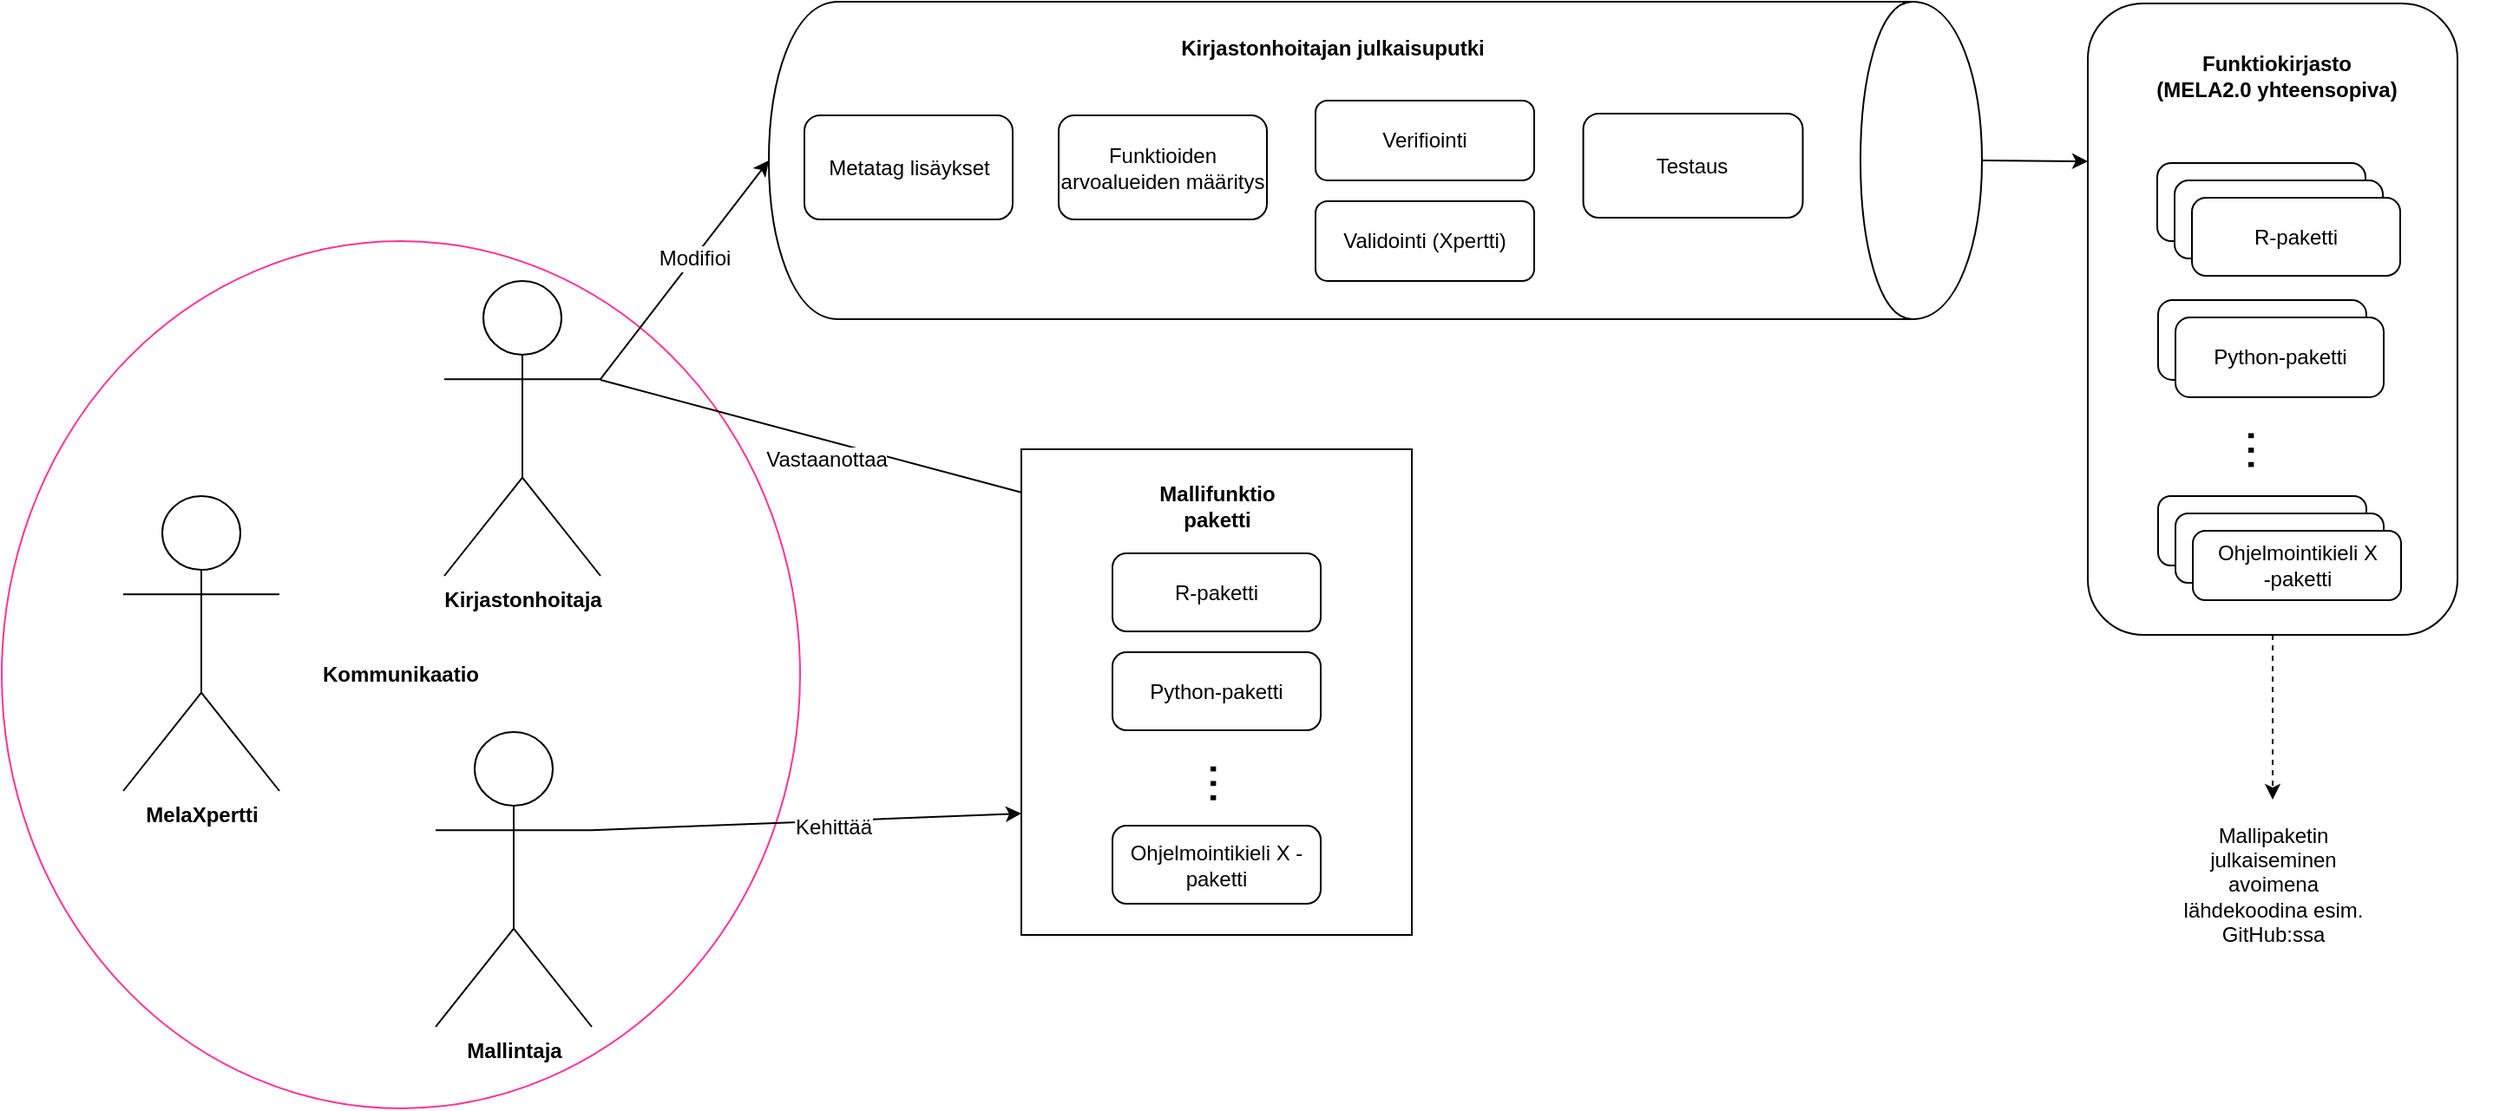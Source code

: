 <mxfile version="11.0.7" type="device"><diagram id="mXan4sF5ST-0lwmdqvMB" name="Page-1"><mxGraphModel dx="2782" dy="2102" grid="1" gridSize="10" guides="1" tooltips="1" connect="1" arrows="1" fold="1" page="1" pageScale="1" pageWidth="827" pageHeight="1169" math="0" shadow="0"><root><mxCell id="0"/><mxCell id="1" parent="0"/><mxCell id="JjKGVL51MwVVft4Uhq8J-41" value="&lt;span&gt;Kommunikaatio&lt;/span&gt;" style="ellipse;whiteSpace=wrap;html=1;fillColor=#ffffff;strokeColor=#FF3399;fontStyle=1" parent="1" vertex="1"><mxGeometry x="-170" y="87" width="460" height="500" as="geometry"/></mxCell><mxCell id="eibjIaZqa6QgItd0PfLK-3" style="rounded=0;orthogonalLoop=1;jettySize=auto;html=1;exitX=0.5;exitY=0;exitDx=0;exitDy=0;entryX=0;entryY=0.25;entryDx=0;entryDy=0;strokeColor=#000000;" parent="1" source="JjKGVL51MwVVft4Uhq8J-21" target="JjKGVL51MwVVft4Uhq8J-66" edge="1"><mxGeometry relative="1" as="geometry"/></mxCell><mxCell id="JjKGVL51MwVVft4Uhq8J-21" value="" style="shape=cylinder;whiteSpace=wrap;html=1;boundedLbl=1;backgroundOutline=1;rotation=90;" parent="1" vertex="1"><mxGeometry x="530" y="-309" width="183" height="699" as="geometry"/></mxCell><mxCell id="JjKGVL51MwVVft4Uhq8J-29" style="edgeStyle=none;rounded=0;orthogonalLoop=1;jettySize=auto;html=1;exitX=1;exitY=0.333;exitDx=0;exitDy=0;exitPerimeter=0;entryX=0.5;entryY=1;entryDx=0;entryDy=0;" parent="1" source="JjKGVL51MwVVft4Uhq8J-1" target="JjKGVL51MwVVft4Uhq8J-21" edge="1"><mxGeometry relative="1" as="geometry"/></mxCell><mxCell id="eibjIaZqa6QgItd0PfLK-23" value="Modifioi" style="text;html=1;resizable=0;points=[];align=center;verticalAlign=middle;labelBackgroundColor=#ffffff;" parent="JjKGVL51MwVVft4Uhq8J-29" vertex="1" connectable="0"><mxGeometry x="0.253" y="-2" relative="1" as="geometry"><mxPoint x="-8" y="8" as="offset"/></mxGeometry></mxCell><mxCell id="JjKGVL51MwVVft4Uhq8J-1" value="&lt;div&gt;Kirjastonhoitaja&lt;/div&gt;" style="shape=umlActor;verticalLabelPosition=bottom;labelBackgroundColor=#ffffff;verticalAlign=top;html=1;outlineConnect=0;fontStyle=1" parent="1" vertex="1"><mxGeometry x="85" y="110" width="90" height="170" as="geometry"/></mxCell><mxCell id="JjKGVL51MwVVft4Uhq8J-2" value="Mallintaja" style="shape=umlActor;verticalLabelPosition=bottom;labelBackgroundColor=#ffffff;verticalAlign=top;html=1;outlineConnect=0;fontStyle=1" parent="1" vertex="1"><mxGeometry x="80" y="370" width="90" height="170" as="geometry"/></mxCell><mxCell id="JjKGVL51MwVVft4Uhq8J-25" value="Metatag lisäykset" style="rounded=1;whiteSpace=wrap;html=1;" parent="1" vertex="1"><mxGeometry x="292.5" y="14.5" width="120" height="60" as="geometry"/></mxCell><mxCell id="JjKGVL51MwVVft4Uhq8J-76" value="Funktioiden arvoalueiden määritys" style="rounded=1;whiteSpace=wrap;html=1;" parent="1" vertex="1"><mxGeometry x="439" y="14.5" width="120" height="60" as="geometry"/></mxCell><mxCell id="JjKGVL51MwVVft4Uhq8J-22" value="Testaus" style="rounded=1;whiteSpace=wrap;html=1;" parent="1" vertex="1"><mxGeometry x="741.279" y="13.5" width="126.469" height="60" as="geometry"/></mxCell><mxCell id="JjKGVL51MwVVft4Uhq8J-23" value="Validointi (Xpertti)" style="rounded=1;whiteSpace=wrap;html=1;" parent="1" vertex="1"><mxGeometry x="587" y="64" width="126" height="46" as="geometry"/></mxCell><mxCell id="JjKGVL51MwVVft4Uhq8J-87" value="&lt;b&gt;Kirjastonhoitajan julkaisuputki&lt;br&gt;&lt;/b&gt;" style="text;html=1;strokeColor=none;fillColor=none;align=center;verticalAlign=middle;whiteSpace=wrap;rounded=0;" parent="1" vertex="1"><mxGeometry x="492" y="-34" width="210" height="20" as="geometry"/></mxCell><mxCell id="JjKGVL51MwVVft4Uhq8J-74" value="" style="group;fillColor=#ffffff;" parent="1" vertex="1" connectable="0"><mxGeometry x="1067.5" y="-50" width="201" height="364" as="geometry"/></mxCell><mxCell id="JjKGVL51MwVVft4Uhq8J-18" style="edgeStyle=none;rounded=0;orthogonalLoop=1;jettySize=auto;html=1;exitX=0;exitY=0.089;exitDx=0;exitDy=0;endArrow=none;endFill=0;exitPerimeter=0;" parent="1" source="spG__qhdhjjI7KtKCDie-3" edge="1"><mxGeometry relative="1" as="geometry"><mxPoint x="399" y="389" as="sourcePoint"/><mxPoint x="175" y="167" as="targetPoint"/></mxGeometry></mxCell><mxCell id="JjKGVL51MwVVft4Uhq8J-19" value="Vastaanottaa" style="text;html=1;resizable=0;points=[];align=center;verticalAlign=middle;labelBackgroundColor=#ffffff;" parent="JjKGVL51MwVVft4Uhq8J-18" vertex="1" connectable="0"><mxGeometry x="0.131" y="1" relative="1" as="geometry"><mxPoint x="25" y="16.5" as="offset"/></mxGeometry></mxCell><mxCell id="JjKGVL51MwVVft4Uhq8J-6" style="rounded=0;orthogonalLoop=1;jettySize=auto;html=1;exitX=1;exitY=0.333;exitDx=0;exitDy=0;exitPerimeter=0;entryX=0;entryY=0.75;entryDx=0;entryDy=0;" parent="1" source="JjKGVL51MwVVft4Uhq8J-2" target="spG__qhdhjjI7KtKCDie-3" edge="1"><mxGeometry relative="1" as="geometry"><mxPoint x="400" y="534.445" as="targetPoint"/></mxGeometry></mxCell><mxCell id="JjKGVL51MwVVft4Uhq8J-7" value="Kehittää" style="text;html=1;resizable=0;points=[];align=center;verticalAlign=middle;labelBackgroundColor=#ffffff;" parent="JjKGVL51MwVVft4Uhq8J-6" vertex="1" connectable="0"><mxGeometry x="0.122" y="-4" relative="1" as="geometry"><mxPoint as="offset"/></mxGeometry></mxCell><mxCell id="eibjIaZqa6QgItd0PfLK-30" value="" style="group" parent="1" vertex="1" connectable="0"><mxGeometry x="1032" y="-50" width="213" height="364" as="geometry"/></mxCell><mxCell id="JjKGVL51MwVVft4Uhq8J-66" value="" style="rounded=1;whiteSpace=wrap;html=1;fillColor=none;" parent="eibjIaZqa6QgItd0PfLK-30" vertex="1"><mxGeometry width="213" height="364" as="geometry"/></mxCell><mxCell id="JjKGVL51MwVVft4Uhq8J-67" value="&lt;div&gt;Funktiokirjasto&lt;/div&gt;&lt;div&gt;(MELA2.0 yhteensopiva)&lt;br&gt;&lt;/div&gt;" style="text;html=1;strokeColor=none;fillColor=none;align=center;verticalAlign=middle;whiteSpace=wrap;rounded=0;fontStyle=1" parent="eibjIaZqa6QgItd0PfLK-30" vertex="1"><mxGeometry x="33.5" y="32" width="150" height="20" as="geometry"/></mxCell><mxCell id="JjKGVL51MwVVft4Uhq8J-68" value="&lt;div&gt;Python-paketti&lt;/div&gt;" style="rounded=1;whiteSpace=wrap;html=1;arcSize=18;" parent="eibjIaZqa6QgItd0PfLK-30" vertex="1"><mxGeometry x="40.5" y="171" width="120" height="46" as="geometry"/></mxCell><mxCell id="JjKGVL51MwVVft4Uhq8J-69" value="&lt;div&gt;R-paketti&lt;/div&gt;" style="rounded=1;whiteSpace=wrap;html=1;arcSize=18;" parent="eibjIaZqa6QgItd0PfLK-30" vertex="1"><mxGeometry x="40" y="92" width="120" height="45" as="geometry"/></mxCell><mxCell id="JjKGVL51MwVVft4Uhq8J-70" value="&lt;div&gt;Kieli_X-paketti&lt;/div&gt;" style="rounded=1;whiteSpace=wrap;html=1;arcSize=18;" parent="eibjIaZqa6QgItd0PfLK-30" vertex="1"><mxGeometry x="40.5" y="284" width="120" height="40" as="geometry"/></mxCell><mxCell id="JjKGVL51MwVVft4Uhq8J-71" value="&lt;font style=&quot;font-size: 30px&quot;&gt;...&lt;/font&gt;" style="text;html=1;strokeColor=none;fillColor=none;align=center;verticalAlign=middle;whiteSpace=wrap;rounded=0;rotation=90;" parent="eibjIaZqa6QgItd0PfLK-30" vertex="1"><mxGeometry x="83.5" y="247" width="40" height="20" as="geometry"/></mxCell><mxCell id="eibjIaZqa6QgItd0PfLK-4" value="&lt;div&gt;R-paketti&lt;/div&gt;" style="rounded=1;whiteSpace=wrap;html=1;arcSize=18;" parent="eibjIaZqa6QgItd0PfLK-30" vertex="1"><mxGeometry x="50" y="102" width="120" height="45" as="geometry"/></mxCell><mxCell id="eibjIaZqa6QgItd0PfLK-5" value="&lt;div&gt;R-paketti&lt;/div&gt;" style="rounded=1;whiteSpace=wrap;html=1;arcSize=18;" parent="eibjIaZqa6QgItd0PfLK-30" vertex="1"><mxGeometry x="60" y="112" width="120" height="45" as="geometry"/></mxCell><mxCell id="eibjIaZqa6QgItd0PfLK-8" value="&lt;div&gt;Kieli_X-paketti&lt;/div&gt;" style="rounded=1;whiteSpace=wrap;html=1;arcSize=18;" parent="eibjIaZqa6QgItd0PfLK-30" vertex="1"><mxGeometry x="50.5" y="294" width="120" height="40" as="geometry"/></mxCell><mxCell id="eibjIaZqa6QgItd0PfLK-9" value="&lt;div&gt;Ohjelmointikieli X&lt;/div&gt;&lt;div&gt;-paketti&lt;br&gt;&lt;/div&gt;" style="rounded=1;whiteSpace=wrap;html=1;arcSize=18;" parent="eibjIaZqa6QgItd0PfLK-30" vertex="1"><mxGeometry x="60.5" y="304" width="120" height="40" as="geometry"/></mxCell><mxCell id="eibjIaZqa6QgItd0PfLK-10" value="&lt;div&gt;Python-paketti&lt;br&gt;&lt;/div&gt;" style="rounded=1;whiteSpace=wrap;html=1;arcSize=18;" parent="eibjIaZqa6QgItd0PfLK-30" vertex="1"><mxGeometry x="50.5" y="181" width="120" height="46" as="geometry"/></mxCell><mxCell id="spG__qhdhjjI7KtKCDie-3" value="" style="rounded=0;whiteSpace=wrap;html=1;fillColor=#FFFFFF;" parent="1" vertex="1"><mxGeometry x="417.5" y="207" width="225" height="280" as="geometry"/></mxCell><mxCell id="spG__qhdhjjI7KtKCDie-4" value="&lt;font style=&quot;font-size: 30px&quot;&gt;...&lt;/font&gt;" style="text;html=1;strokeColor=none;fillColor=none;align=center;verticalAlign=middle;whiteSpace=wrap;rounded=0;rotation=90;" parent="1" vertex="1"><mxGeometry x="516.705" y="389.53" width="40.909" height="19.518" as="geometry"/></mxCell><mxCell id="spG__qhdhjjI7KtKCDie-5" value="&lt;div&gt;R-paketti&lt;/div&gt;" style="rounded=1;whiteSpace=wrap;html=1;arcSize=18;" parent="1" vertex="1"><mxGeometry x="470" y="267" width="120" height="45" as="geometry"/></mxCell><mxCell id="spG__qhdhjjI7KtKCDie-6" value="&lt;div&gt;Python-paketti&lt;/div&gt;" style="rounded=1;whiteSpace=wrap;html=1;arcSize=18;" parent="1" vertex="1"><mxGeometry x="470" y="324" width="120" height="45" as="geometry"/></mxCell><mxCell id="spG__qhdhjjI7KtKCDie-7" value="Ohjelmointikieli X -paketti" style="rounded=1;whiteSpace=wrap;html=1;arcSize=18;" parent="1" vertex="1"><mxGeometry x="470" y="424" width="120" height="45" as="geometry"/></mxCell><mxCell id="spG__qhdhjjI7KtKCDie-8" value="Mallifunktio paketti" style="text;html=1;strokeColor=none;fillColor=none;align=center;verticalAlign=middle;whiteSpace=wrap;rounded=0;glass=1;fontStyle=1" parent="1" vertex="1"><mxGeometry x="476.5" y="230" width="107" height="20" as="geometry"/></mxCell><mxCell id="frAZkyLjeWmErtM5ul3e-1" style="edgeStyle=orthogonalEdgeStyle;rounded=0;orthogonalLoop=1;jettySize=auto;html=1;exitX=0.5;exitY=1;exitDx=0;exitDy=0;dashed=1;entryX=0.5;entryY=0;entryDx=0;entryDy=0;" parent="1" source="JjKGVL51MwVVft4Uhq8J-66" target="frAZkyLjeWmErtM5ul3e-3" edge="1"><mxGeometry relative="1" as="geometry"><mxPoint x="1390" y="41" as="targetPoint"/></mxGeometry></mxCell><mxCell id="frAZkyLjeWmErtM5ul3e-3" value="Mallipaketin julkaiseminen avoimena lähdekoodina esim. GitHub:ssa" style="text;html=1;strokeColor=none;fillColor=none;align=center;verticalAlign=middle;whiteSpace=wrap;rounded=0;" parent="1" vertex="1"><mxGeometry x="1083.5" y="409" width="110" height="98" as="geometry"/></mxCell><mxCell id="rp21KqXAbGBMRANEuYuc-1" value="Verifiointi" style="rounded=1;whiteSpace=wrap;html=1;" vertex="1" parent="1"><mxGeometry x="587" y="6" width="126" height="46" as="geometry"/></mxCell><mxCell id="rp21KqXAbGBMRANEuYuc-3" value="MelaXpertti" style="shape=umlActor;verticalLabelPosition=bottom;labelBackgroundColor=#ffffff;verticalAlign=top;html=1;outlineConnect=0;fontStyle=1" vertex="1" parent="1"><mxGeometry x="-100" y="234" width="90" height="170" as="geometry"/></mxCell></root></mxGraphModel></diagram></mxfile>